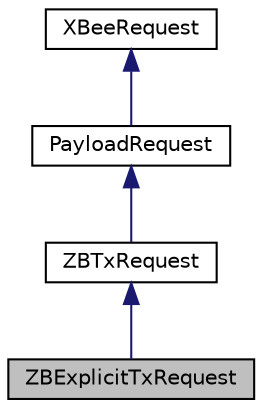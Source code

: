 digraph "ZBExplicitTxRequest"
{
  edge [fontname="Helvetica",fontsize="10",labelfontname="Helvetica",labelfontsize="10"];
  node [fontname="Helvetica",fontsize="10",shape=record];
  Node0 [label="ZBExplicitTxRequest",height=0.2,width=0.4,color="black", fillcolor="grey75", style="filled", fontcolor="black"];
  Node1 -> Node0 [dir="back",color="midnightblue",fontsize="10",style="solid",fontname="Helvetica"];
  Node1 [label="ZBTxRequest",height=0.2,width=0.4,color="black", fillcolor="white", style="filled",URL="$class_z_b_tx_request.html"];
  Node2 -> Node1 [dir="back",color="midnightblue",fontsize="10",style="solid",fontname="Helvetica"];
  Node2 [label="PayloadRequest",height=0.2,width=0.4,color="black", fillcolor="white", style="filled",URL="$class_payload_request.html"];
  Node3 -> Node2 [dir="back",color="midnightblue",fontsize="10",style="solid",fontname="Helvetica"];
  Node3 [label="XBeeRequest",height=0.2,width=0.4,color="black", fillcolor="white", style="filled",URL="$class_x_bee_request.html"];
}
